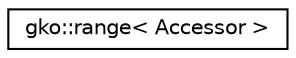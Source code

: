 digraph "Graphical Class Hierarchy"
{
 // INTERACTIVE_SVG=YES
  edge [fontname="Helvetica",fontsize="10",labelfontname="Helvetica",labelfontsize="10"];
  node [fontname="Helvetica",fontsize="10",shape=record];
  rankdir="LR";
  Node1 [label="gko::range\< Accessor \>",height=0.2,width=0.4,color="black", fillcolor="white", style="filled",URL="$classgko_1_1range.html",tooltip="A range is a multidimensional view of the memory. "];
}
